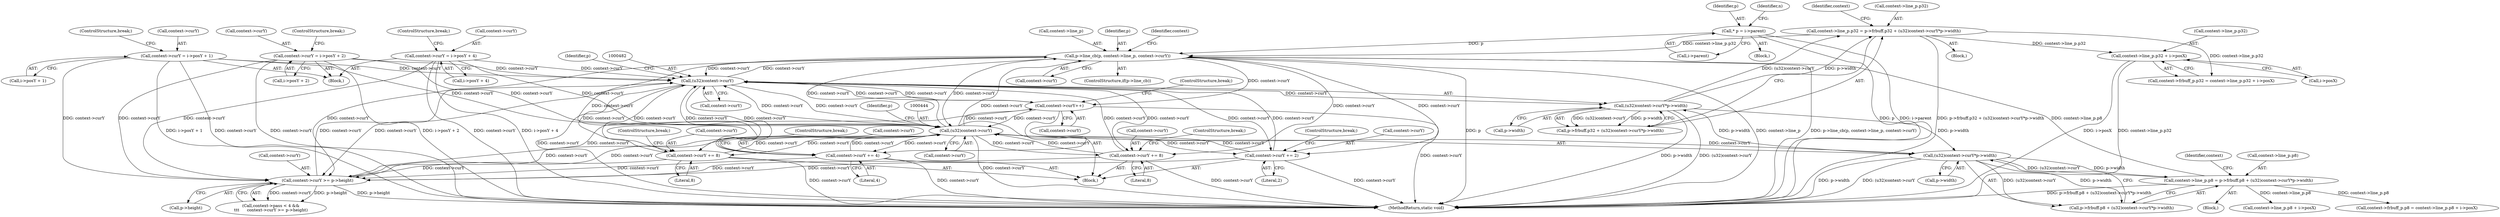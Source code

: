 digraph "0_ngiflib_37d939a6f511d16d4c95678025c235fe62e6417a_0@pointer" {
"1000495" [label="(Call,context->line_p.p32 + i->posX)"];
"1000468" [label="(Call,context->line_p.p32 = p->frbuff.p32 + (u32)context->curY*p->width)"];
"1000480" [label="(Call,(u32)context->curY*p->width)"];
"1000481" [label="(Call,(u32)context->curY)"];
"1000330" [label="(Call,context->curY++)"];
"1000443" [label="(Call,(u32)context->curY)"];
"1000350" [label="(Call,context->curY += 4)"];
"1000309" [label="(Call,p->line_cb(p, context->line_p, context->curY))"];
"1000115" [label="(Call,* p = i->parent)"];
"1000430" [label="(Call,context->line_p.p8 = p->frbuff.p8 + (u32)context->curY*p->width)"];
"1000442" [label="(Call,(u32)context->curY*p->width)"];
"1000391" [label="(Call,context->curY = i->posY + 4)"];
"1000413" [label="(Call,context->curY = i->posY + 1)"];
"1000402" [label="(Call,context->curY = i->posY + 2)"];
"1000336" [label="(Call,context->curY += 8)"];
"1000376" [label="(Call,context->curY >= p->height)"];
"1000343" [label="(Call,context->curY += 8)"];
"1000357" [label="(Call,context->curY += 2)"];
"1000481" [label="(Call,(u32)context->curY)"];
"1000468" [label="(Call,context->line_p.p32 = p->frbuff.p32 + (u32)context->curY*p->width)"];
"1000357" [label="(Call,context->curY += 2)"];
"1000406" [label="(Call,i->posY + 2)"];
"1000451" [label="(Call,context->frbuff_p.p8 = context->line_p.p8 + i->posX)"];
"1000112" [label="(Block,)"];
"1000400" [label="(ControlStructure,break;)"];
"1000370" [label="(Call,context->pass < 4 &&\n\t\t\t      context->curY >= p->height)"];
"1000376" [label="(Call,context->curY >= p->height)"];
"1000305" [label="(ControlStructure,if(p->line_cb))"];
"1000115" [label="(Call,* p = i->parent)"];
"1000443" [label="(Call,(u32)context->curY)"];
"1000350" [label="(Call,context->curY += 4)"];
"1000413" [label="(Call,context->curY = i->posY + 1)"];
"1000337" [label="(Call,context->curY)"];
"1000116" [label="(Identifier,p)"];
"1000492" [label="(Identifier,context)"];
"1000448" [label="(Call,p->width)"];
"1000336" [label="(Call,context->curY += 8)"];
"1000389" [label="(Block,)"];
"1000474" [label="(Call,p->frbuff.p32 + (u32)context->curY*p->width)"];
"1000486" [label="(Call,p->width)"];
"1000429" [label="(Block,)"];
"1000411" [label="(ControlStructure,break;)"];
"1000354" [label="(Literal,4)"];
"1000392" [label="(Call,context->curY)"];
"1000348" [label="(ControlStructure,break;)"];
"1000334" [label="(ControlStructure,break;)"];
"1000311" [label="(Call,context->line_p)"];
"1000310" [label="(Identifier,p)"];
"1000340" [label="(Literal,8)"];
"1000436" [label="(Call,p->frbuff.p8 + (u32)context->curY*p->width)"];
"1000495" [label="(Call,context->line_p.p32 + i->posX)"];
"1000330" [label="(Call,context->curY++)"];
"1000445" [label="(Call,context->curY)"];
"1000417" [label="(Call,i->posY + 1)"];
"1000480" [label="(Call,(u32)context->curY*p->width)"];
"1000454" [label="(Identifier,context)"];
"1000117" [label="(Call,i->parent)"];
"1000403" [label="(Call,context->curY)"];
"1000341" [label="(ControlStructure,break;)"];
"1000457" [label="(Call,context->line_p.p8 + i->posX)"];
"1000430" [label="(Call,context->line_p.p8 = p->frbuff.p8 + (u32)context->curY*p->width)"];
"1000395" [label="(Call,i->posY + 4)"];
"1000501" [label="(Call,i->posX)"];
"1000414" [label="(Call,context->curY)"];
"1000358" [label="(Call,context->curY)"];
"1000355" [label="(ControlStructure,break;)"];
"1000380" [label="(Call,p->height)"];
"1000362" [label="(ControlStructure,break;)"];
"1000351" [label="(Call,context->curY)"];
"1000361" [label="(Literal,2)"];
"1000483" [label="(Call,context->curY)"];
"1000391" [label="(Call,context->curY = i->posY + 4)"];
"1000449" [label="(Identifier,p)"];
"1000328" [label="(Block,)"];
"1000467" [label="(Block,)"];
"1000314" [label="(Call,context->curY)"];
"1000431" [label="(Call,context->line_p.p8)"];
"1000422" [label="(ControlStructure,break;)"];
"1000489" [label="(Call,context->frbuff_p.p32 = context->line_p.p32 + i->posX)"];
"1000344" [label="(Call,context->curY)"];
"1000442" [label="(Call,(u32)context->curY*p->width)"];
"1000122" [label="(Identifier,n)"];
"1000507" [label="(MethodReturn,static void)"];
"1000469" [label="(Call,context->line_p.p32)"];
"1000402" [label="(Call,context->curY = i->posY + 2)"];
"1000347" [label="(Literal,8)"];
"1000496" [label="(Call,context->line_p.p32)"];
"1000309" [label="(Call,p->line_cb(p, context->line_p, context->curY))"];
"1000319" [label="(Identifier,context)"];
"1000343" [label="(Call,context->curY += 8)"];
"1000377" [label="(Call,context->curY)"];
"1000331" [label="(Call,context->curY)"];
"1000487" [label="(Identifier,p)"];
"1000495" -> "1000489"  [label="AST: "];
"1000495" -> "1000501"  [label="CFG: "];
"1000496" -> "1000495"  [label="AST: "];
"1000501" -> "1000495"  [label="AST: "];
"1000489" -> "1000495"  [label="CFG: "];
"1000495" -> "1000507"  [label="DDG: context->line_p.p32"];
"1000495" -> "1000507"  [label="DDG: i->posX"];
"1000468" -> "1000495"  [label="DDG: context->line_p.p32"];
"1000468" -> "1000467"  [label="AST: "];
"1000468" -> "1000474"  [label="CFG: "];
"1000469" -> "1000468"  [label="AST: "];
"1000474" -> "1000468"  [label="AST: "];
"1000492" -> "1000468"  [label="CFG: "];
"1000468" -> "1000507"  [label="DDG: p->frbuff.p32 + (u32)context->curY*p->width"];
"1000468" -> "1000309"  [label="DDG: context->line_p.p32"];
"1000480" -> "1000468"  [label="DDG: (u32)context->curY"];
"1000480" -> "1000468"  [label="DDG: p->width"];
"1000468" -> "1000489"  [label="DDG: context->line_p.p32"];
"1000480" -> "1000474"  [label="AST: "];
"1000480" -> "1000486"  [label="CFG: "];
"1000481" -> "1000480"  [label="AST: "];
"1000486" -> "1000480"  [label="AST: "];
"1000474" -> "1000480"  [label="CFG: "];
"1000480" -> "1000507"  [label="DDG: p->width"];
"1000480" -> "1000507"  [label="DDG: (u32)context->curY"];
"1000480" -> "1000442"  [label="DDG: p->width"];
"1000480" -> "1000474"  [label="DDG: (u32)context->curY"];
"1000480" -> "1000474"  [label="DDG: p->width"];
"1000481" -> "1000480"  [label="DDG: context->curY"];
"1000442" -> "1000480"  [label="DDG: p->width"];
"1000481" -> "1000483"  [label="CFG: "];
"1000482" -> "1000481"  [label="AST: "];
"1000483" -> "1000481"  [label="AST: "];
"1000487" -> "1000481"  [label="CFG: "];
"1000481" -> "1000507"  [label="DDG: context->curY"];
"1000481" -> "1000309"  [label="DDG: context->curY"];
"1000481" -> "1000330"  [label="DDG: context->curY"];
"1000481" -> "1000336"  [label="DDG: context->curY"];
"1000481" -> "1000343"  [label="DDG: context->curY"];
"1000481" -> "1000350"  [label="DDG: context->curY"];
"1000481" -> "1000357"  [label="DDG: context->curY"];
"1000481" -> "1000376"  [label="DDG: context->curY"];
"1000481" -> "1000443"  [label="DDG: context->curY"];
"1000330" -> "1000481"  [label="DDG: context->curY"];
"1000350" -> "1000481"  [label="DDG: context->curY"];
"1000391" -> "1000481"  [label="DDG: context->curY"];
"1000413" -> "1000481"  [label="DDG: context->curY"];
"1000402" -> "1000481"  [label="DDG: context->curY"];
"1000309" -> "1000481"  [label="DDG: context->curY"];
"1000336" -> "1000481"  [label="DDG: context->curY"];
"1000376" -> "1000481"  [label="DDG: context->curY"];
"1000343" -> "1000481"  [label="DDG: context->curY"];
"1000443" -> "1000481"  [label="DDG: context->curY"];
"1000357" -> "1000481"  [label="DDG: context->curY"];
"1000330" -> "1000328"  [label="AST: "];
"1000330" -> "1000331"  [label="CFG: "];
"1000331" -> "1000330"  [label="AST: "];
"1000334" -> "1000330"  [label="CFG: "];
"1000330" -> "1000507"  [label="DDG: context->curY"];
"1000443" -> "1000330"  [label="DDG: context->curY"];
"1000309" -> "1000330"  [label="DDG: context->curY"];
"1000330" -> "1000376"  [label="DDG: context->curY"];
"1000330" -> "1000443"  [label="DDG: context->curY"];
"1000443" -> "1000442"  [label="AST: "];
"1000443" -> "1000445"  [label="CFG: "];
"1000444" -> "1000443"  [label="AST: "];
"1000445" -> "1000443"  [label="AST: "];
"1000449" -> "1000443"  [label="CFG: "];
"1000443" -> "1000507"  [label="DDG: context->curY"];
"1000443" -> "1000309"  [label="DDG: context->curY"];
"1000443" -> "1000336"  [label="DDG: context->curY"];
"1000443" -> "1000343"  [label="DDG: context->curY"];
"1000443" -> "1000350"  [label="DDG: context->curY"];
"1000443" -> "1000357"  [label="DDG: context->curY"];
"1000443" -> "1000376"  [label="DDG: context->curY"];
"1000443" -> "1000442"  [label="DDG: context->curY"];
"1000350" -> "1000443"  [label="DDG: context->curY"];
"1000391" -> "1000443"  [label="DDG: context->curY"];
"1000413" -> "1000443"  [label="DDG: context->curY"];
"1000402" -> "1000443"  [label="DDG: context->curY"];
"1000309" -> "1000443"  [label="DDG: context->curY"];
"1000336" -> "1000443"  [label="DDG: context->curY"];
"1000376" -> "1000443"  [label="DDG: context->curY"];
"1000343" -> "1000443"  [label="DDG: context->curY"];
"1000357" -> "1000443"  [label="DDG: context->curY"];
"1000350" -> "1000328"  [label="AST: "];
"1000350" -> "1000354"  [label="CFG: "];
"1000351" -> "1000350"  [label="AST: "];
"1000354" -> "1000350"  [label="AST: "];
"1000355" -> "1000350"  [label="CFG: "];
"1000350" -> "1000507"  [label="DDG: context->curY"];
"1000309" -> "1000350"  [label="DDG: context->curY"];
"1000350" -> "1000376"  [label="DDG: context->curY"];
"1000309" -> "1000305"  [label="AST: "];
"1000309" -> "1000314"  [label="CFG: "];
"1000310" -> "1000309"  [label="AST: "];
"1000311" -> "1000309"  [label="AST: "];
"1000314" -> "1000309"  [label="AST: "];
"1000319" -> "1000309"  [label="CFG: "];
"1000309" -> "1000507"  [label="DDG: p"];
"1000309" -> "1000507"  [label="DDG: p->line_cb(p, context->line_p, context->curY)"];
"1000309" -> "1000507"  [label="DDG: context->line_p"];
"1000115" -> "1000309"  [label="DDG: p"];
"1000430" -> "1000309"  [label="DDG: context->line_p.p8"];
"1000309" -> "1000336"  [label="DDG: context->curY"];
"1000309" -> "1000343"  [label="DDG: context->curY"];
"1000309" -> "1000357"  [label="DDG: context->curY"];
"1000309" -> "1000376"  [label="DDG: context->curY"];
"1000115" -> "1000112"  [label="AST: "];
"1000115" -> "1000117"  [label="CFG: "];
"1000116" -> "1000115"  [label="AST: "];
"1000117" -> "1000115"  [label="AST: "];
"1000122" -> "1000115"  [label="CFG: "];
"1000115" -> "1000507"  [label="DDG: i->parent"];
"1000115" -> "1000507"  [label="DDG: p"];
"1000430" -> "1000429"  [label="AST: "];
"1000430" -> "1000436"  [label="CFG: "];
"1000431" -> "1000430"  [label="AST: "];
"1000436" -> "1000430"  [label="AST: "];
"1000454" -> "1000430"  [label="CFG: "];
"1000430" -> "1000507"  [label="DDG: p->frbuff.p8 + (u32)context->curY*p->width"];
"1000442" -> "1000430"  [label="DDG: (u32)context->curY"];
"1000442" -> "1000430"  [label="DDG: p->width"];
"1000430" -> "1000451"  [label="DDG: context->line_p.p8"];
"1000430" -> "1000457"  [label="DDG: context->line_p.p8"];
"1000442" -> "1000436"  [label="AST: "];
"1000442" -> "1000448"  [label="CFG: "];
"1000448" -> "1000442"  [label="AST: "];
"1000436" -> "1000442"  [label="CFG: "];
"1000442" -> "1000507"  [label="DDG: (u32)context->curY"];
"1000442" -> "1000507"  [label="DDG: p->width"];
"1000442" -> "1000436"  [label="DDG: (u32)context->curY"];
"1000442" -> "1000436"  [label="DDG: p->width"];
"1000391" -> "1000389"  [label="AST: "];
"1000391" -> "1000395"  [label="CFG: "];
"1000392" -> "1000391"  [label="AST: "];
"1000395" -> "1000391"  [label="AST: "];
"1000400" -> "1000391"  [label="CFG: "];
"1000391" -> "1000507"  [label="DDG: context->curY"];
"1000391" -> "1000507"  [label="DDG: i->posY + 4"];
"1000391" -> "1000376"  [label="DDG: context->curY"];
"1000413" -> "1000389"  [label="AST: "];
"1000413" -> "1000417"  [label="CFG: "];
"1000414" -> "1000413"  [label="AST: "];
"1000417" -> "1000413"  [label="AST: "];
"1000422" -> "1000413"  [label="CFG: "];
"1000413" -> "1000507"  [label="DDG: context->curY"];
"1000413" -> "1000507"  [label="DDG: i->posY + 1"];
"1000413" -> "1000376"  [label="DDG: context->curY"];
"1000402" -> "1000389"  [label="AST: "];
"1000402" -> "1000406"  [label="CFG: "];
"1000403" -> "1000402"  [label="AST: "];
"1000406" -> "1000402"  [label="AST: "];
"1000411" -> "1000402"  [label="CFG: "];
"1000402" -> "1000507"  [label="DDG: context->curY"];
"1000402" -> "1000507"  [label="DDG: i->posY + 2"];
"1000402" -> "1000376"  [label="DDG: context->curY"];
"1000336" -> "1000328"  [label="AST: "];
"1000336" -> "1000340"  [label="CFG: "];
"1000337" -> "1000336"  [label="AST: "];
"1000340" -> "1000336"  [label="AST: "];
"1000341" -> "1000336"  [label="CFG: "];
"1000336" -> "1000507"  [label="DDG: context->curY"];
"1000336" -> "1000376"  [label="DDG: context->curY"];
"1000376" -> "1000370"  [label="AST: "];
"1000376" -> "1000380"  [label="CFG: "];
"1000377" -> "1000376"  [label="AST: "];
"1000380" -> "1000376"  [label="AST: "];
"1000370" -> "1000376"  [label="CFG: "];
"1000376" -> "1000507"  [label="DDG: p->height"];
"1000376" -> "1000370"  [label="DDG: context->curY"];
"1000376" -> "1000370"  [label="DDG: p->height"];
"1000343" -> "1000376"  [label="DDG: context->curY"];
"1000357" -> "1000376"  [label="DDG: context->curY"];
"1000343" -> "1000328"  [label="AST: "];
"1000343" -> "1000347"  [label="CFG: "];
"1000344" -> "1000343"  [label="AST: "];
"1000347" -> "1000343"  [label="AST: "];
"1000348" -> "1000343"  [label="CFG: "];
"1000343" -> "1000507"  [label="DDG: context->curY"];
"1000357" -> "1000328"  [label="AST: "];
"1000357" -> "1000361"  [label="CFG: "];
"1000358" -> "1000357"  [label="AST: "];
"1000361" -> "1000357"  [label="AST: "];
"1000362" -> "1000357"  [label="CFG: "];
"1000357" -> "1000507"  [label="DDG: context->curY"];
}

